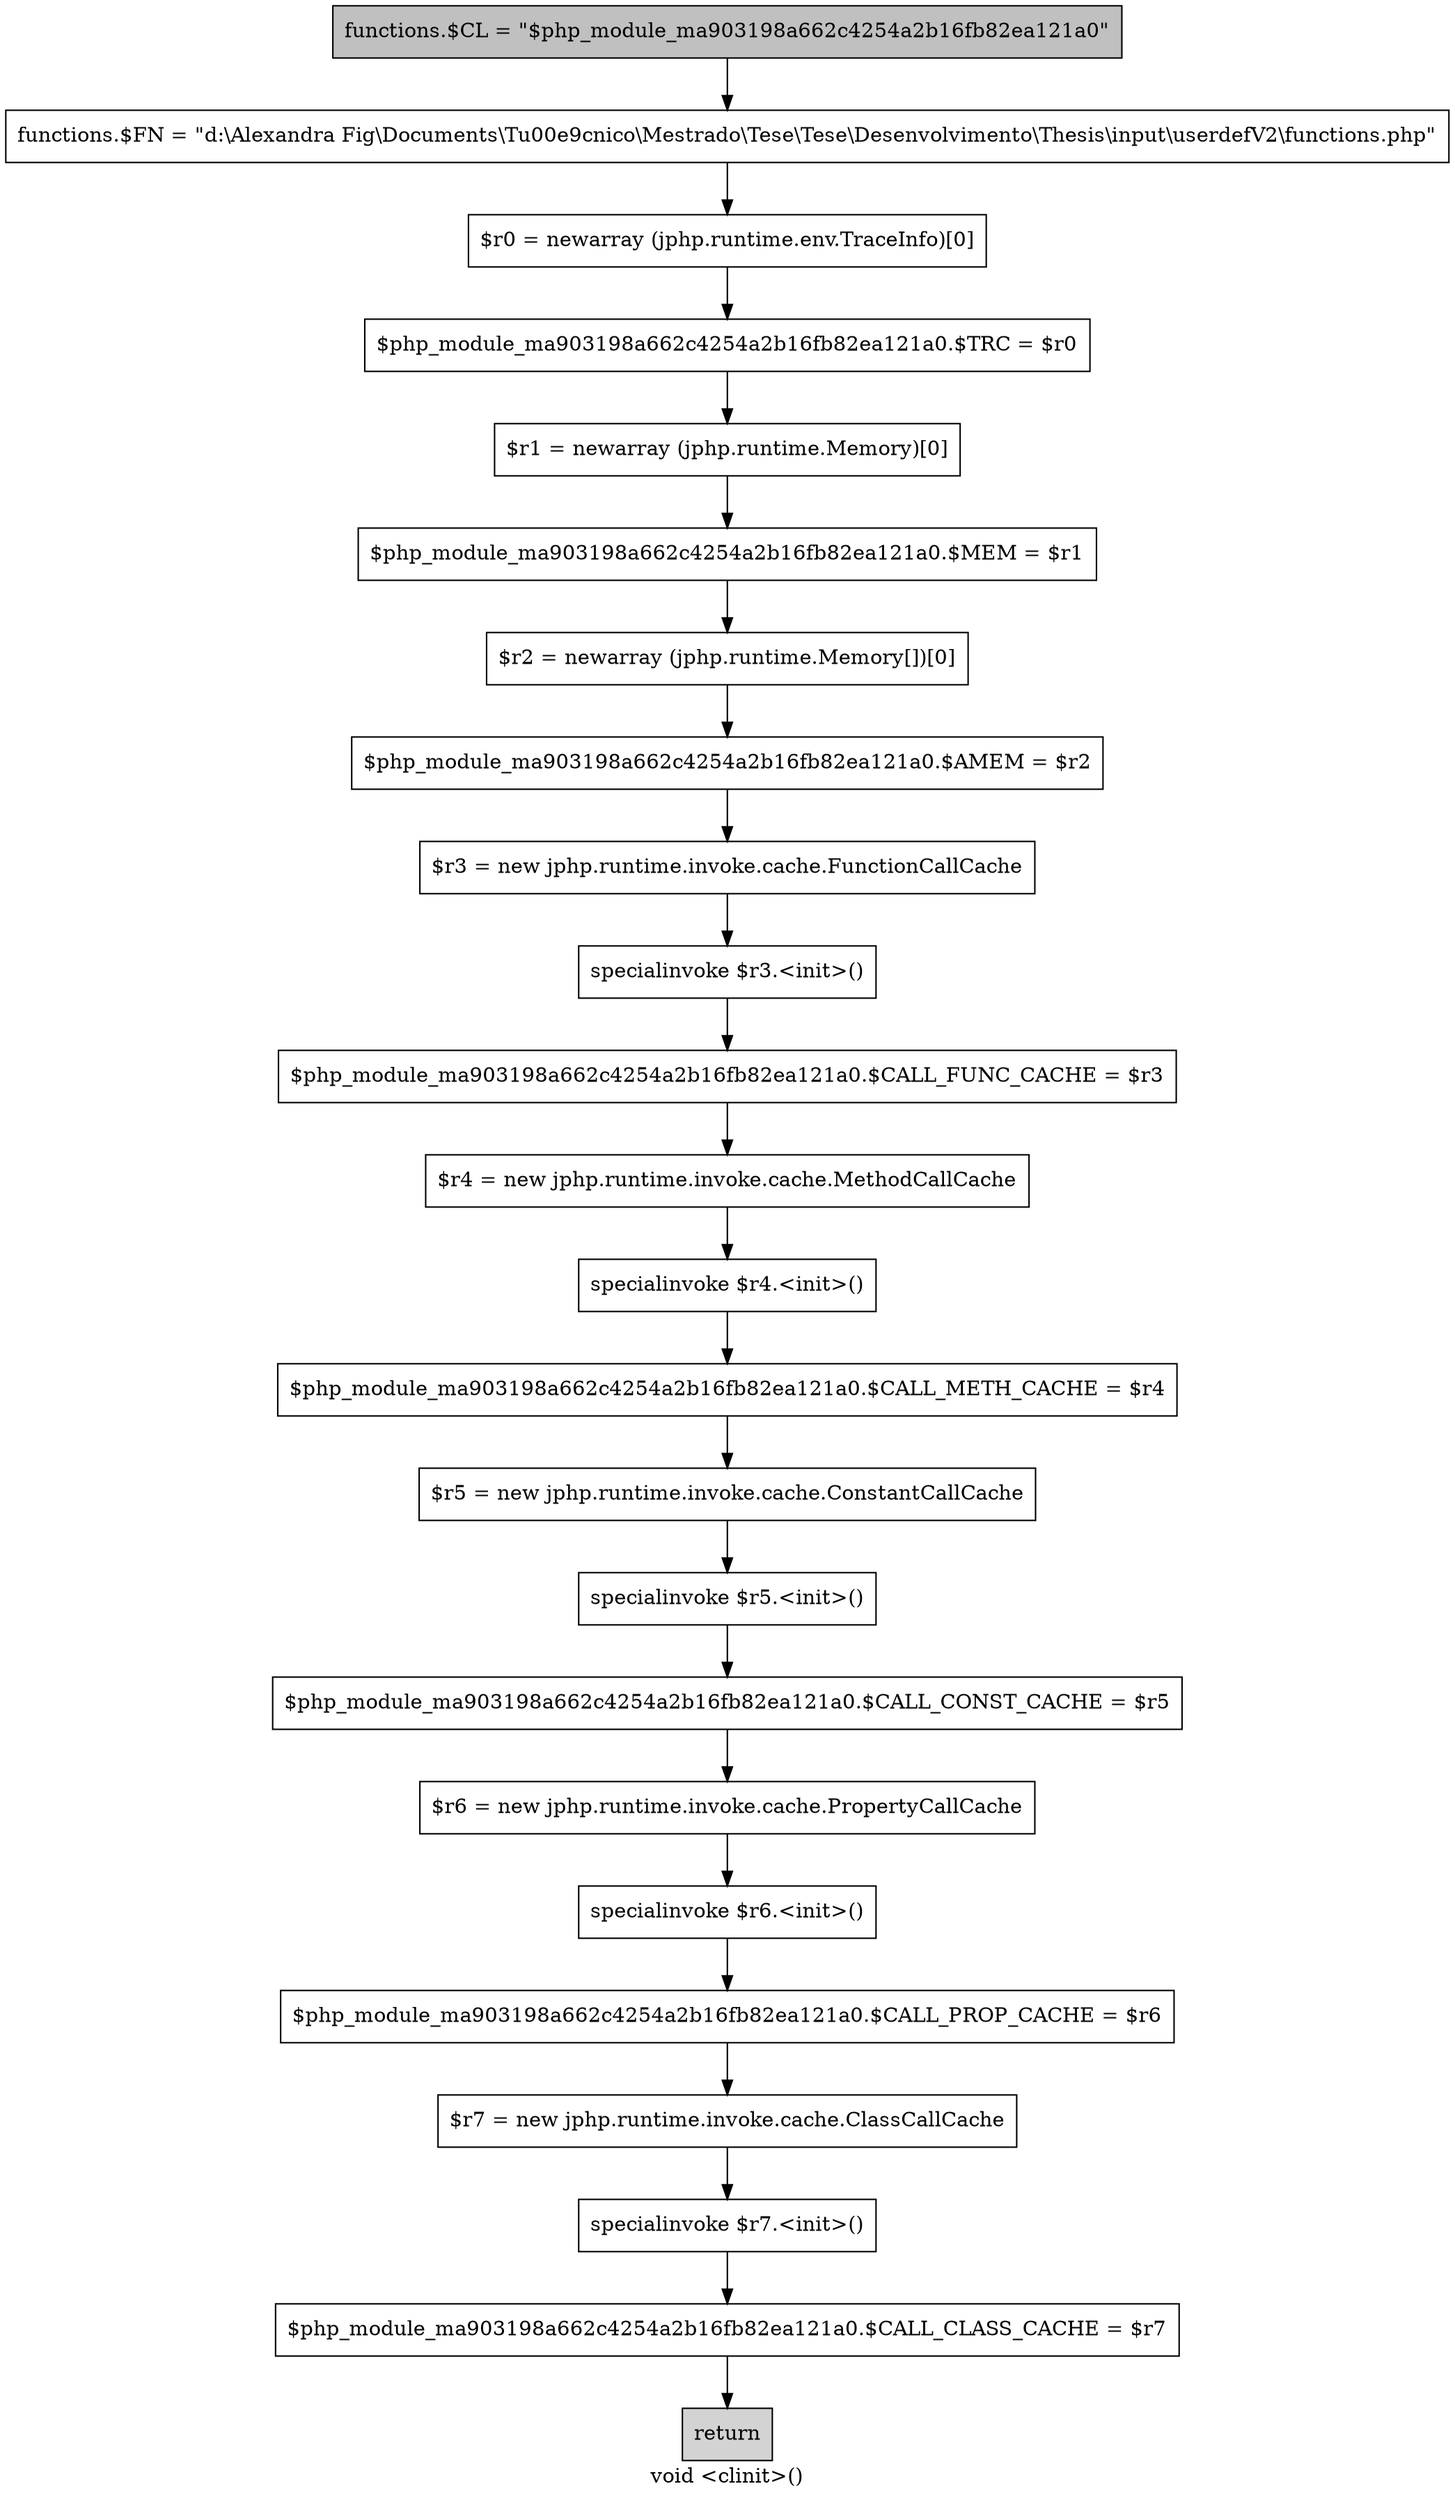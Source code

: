digraph "void <clinit>()" {
    label="void <clinit>()";
    node [shape=box];
    "0" [style=filled,fillcolor=gray,label="functions.$CL = \"$php_module_ma903198a662c4254a2b16fb82ea121a0\"",];
    "1" [label="functions.$FN = \"d:\\Alexandra Fig\\Documents\\T\u00e9cnico\\Mestrado\\Tese\\Tese\\Desenvolvimento\\Thesis\\input\\userdefV2\\functions.php\"",];
    "0"->"1";
    "2" [label="$r0 = newarray (jphp.runtime.env.TraceInfo)[0]",];
    "1"->"2";
    "3" [label="$php_module_ma903198a662c4254a2b16fb82ea121a0.$TRC = $r0",];
    "2"->"3";
    "4" [label="$r1 = newarray (jphp.runtime.Memory)[0]",];
    "3"->"4";
    "5" [label="$php_module_ma903198a662c4254a2b16fb82ea121a0.$MEM = $r1",];
    "4"->"5";
    "6" [label="$r2 = newarray (jphp.runtime.Memory[])[0]",];
    "5"->"6";
    "7" [label="$php_module_ma903198a662c4254a2b16fb82ea121a0.$AMEM = $r2",];
    "6"->"7";
    "8" [label="$r3 = new jphp.runtime.invoke.cache.FunctionCallCache",];
    "7"->"8";
    "9" [label="specialinvoke $r3.<init>()",];
    "8"->"9";
    "10" [label="$php_module_ma903198a662c4254a2b16fb82ea121a0.$CALL_FUNC_CACHE = $r3",];
    "9"->"10";
    "11" [label="$r4 = new jphp.runtime.invoke.cache.MethodCallCache",];
    "10"->"11";
    "12" [label="specialinvoke $r4.<init>()",];
    "11"->"12";
    "13" [label="$php_module_ma903198a662c4254a2b16fb82ea121a0.$CALL_METH_CACHE = $r4",];
    "12"->"13";
    "14" [label="$r5 = new jphp.runtime.invoke.cache.ConstantCallCache",];
    "13"->"14";
    "15" [label="specialinvoke $r5.<init>()",];
    "14"->"15";
    "16" [label="$php_module_ma903198a662c4254a2b16fb82ea121a0.$CALL_CONST_CACHE = $r5",];
    "15"->"16";
    "17" [label="$r6 = new jphp.runtime.invoke.cache.PropertyCallCache",];
    "16"->"17";
    "18" [label="specialinvoke $r6.<init>()",];
    "17"->"18";
    "19" [label="$php_module_ma903198a662c4254a2b16fb82ea121a0.$CALL_PROP_CACHE = $r6",];
    "18"->"19";
    "20" [label="$r7 = new jphp.runtime.invoke.cache.ClassCallCache",];
    "19"->"20";
    "21" [label="specialinvoke $r7.<init>()",];
    "20"->"21";
    "22" [label="$php_module_ma903198a662c4254a2b16fb82ea121a0.$CALL_CLASS_CACHE = $r7",];
    "21"->"22";
    "23" [style=filled,fillcolor=lightgray,label="return",];
    "22"->"23";
}

